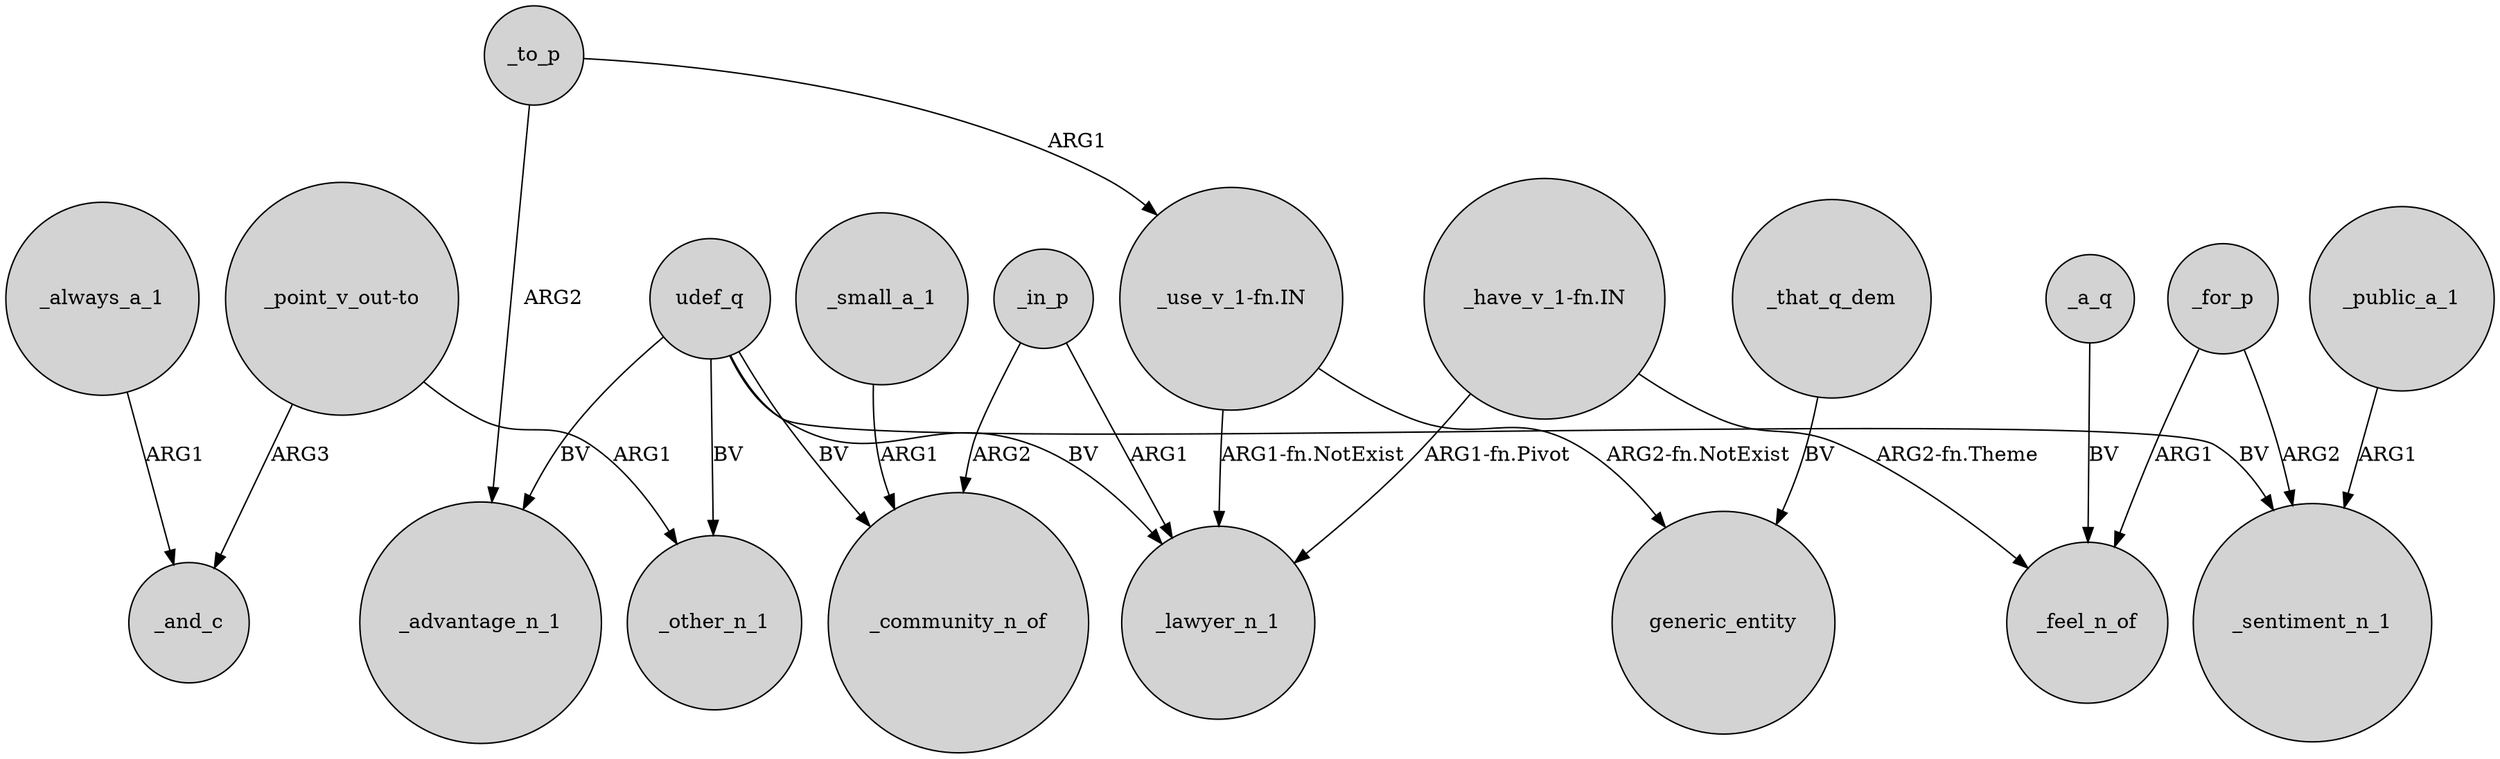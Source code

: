 digraph {
	node [shape=circle style=filled]
	"_point_v_out-to" -> _and_c [label=ARG3]
	udef_q -> _community_n_of [label=BV]
	_that_q_dem -> generic_entity [label=BV]
	_for_p -> _sentiment_n_1 [label=ARG2]
	"_have_v_1-fn.IN" -> _lawyer_n_1 [label="ARG1-fn.Pivot"]
	_to_p -> "_use_v_1-fn.IN" [label=ARG1]
	"_use_v_1-fn.IN" -> generic_entity [label="ARG2-fn.NotExist"]
	udef_q -> _advantage_n_1 [label=BV]
	_in_p -> _community_n_of [label=ARG2]
	_a_q -> _feel_n_of [label=BV]
	_in_p -> _lawyer_n_1 [label=ARG1]
	udef_q -> _other_n_1 [label=BV]
	_small_a_1 -> _community_n_of [label=ARG1]
	_public_a_1 -> _sentiment_n_1 [label=ARG1]
	"_use_v_1-fn.IN" -> _lawyer_n_1 [label="ARG1-fn.NotExist"]
	udef_q -> _lawyer_n_1 [label=BV]
	_for_p -> _feel_n_of [label=ARG1]
	_to_p -> _advantage_n_1 [label=ARG2]
	"_have_v_1-fn.IN" -> _feel_n_of [label="ARG2-fn.Theme"]
	"_point_v_out-to" -> _other_n_1 [label=ARG1]
	udef_q -> _sentiment_n_1 [label=BV]
	_always_a_1 -> _and_c [label=ARG1]
}
